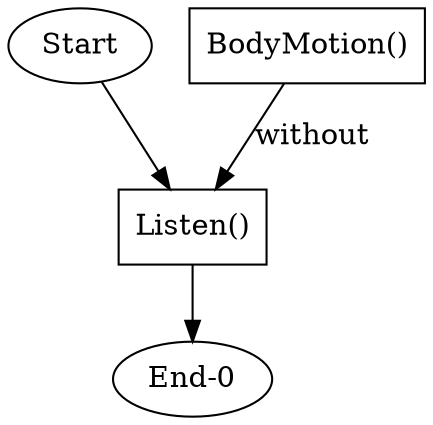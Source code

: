 strict digraph  {
Start [sent_idx=0];
"Listen()" [idx=0, idx_main=0, sent_idx=0, shape=box];
"BodyMotion()" [idx=1, sent_idx=0, shape=box];
"End-0" [sent_idx=0];
Start -> "Listen()"  [label=""];
"Listen()" -> "End-0"  [label=""];
"BodyMotion()" -> "Listen()"  [label="without"];
}
